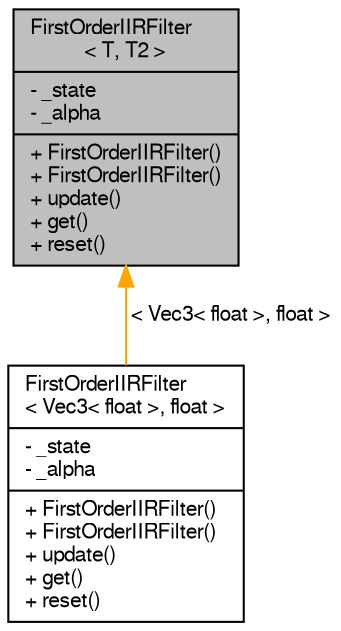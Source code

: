 digraph "FirstOrderIIRFilter&lt; T, T2 &gt;"
{
  edge [fontname="FreeSans",fontsize="10",labelfontname="FreeSans",labelfontsize="10"];
  node [fontname="FreeSans",fontsize="10",shape=record];
  Node1 [label="{FirstOrderIIRFilter\l\< T, T2 \>\n|- _state\l- _alpha\l|+ FirstOrderIIRFilter()\l+ FirstOrderIIRFilter()\l+ update()\l+ get()\l+ reset()\l}",height=0.2,width=0.4,color="black", fillcolor="grey75", style="filled", fontcolor="black"];
  Node1 -> Node2 [dir="back",color="orange",fontsize="10",style="solid",label=" \< Vec3\< float \>, float \>" ,fontname="FreeSans"];
  Node2 [label="{FirstOrderIIRFilter\l\< Vec3\< float \>, float \>\n|- _state\l- _alpha\l|+ FirstOrderIIRFilter()\l+ FirstOrderIIRFilter()\l+ update()\l+ get()\l+ reset()\l}",height=0.2,width=0.4,color="black", fillcolor="white", style="filled",URL="$dc/d6f/class_first_order_i_i_r_filter.html"];
}
